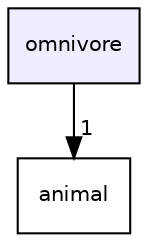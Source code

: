 digraph "omnivore" {
  compound=true
  node [ fontsize="10", fontname="Helvetica"];
  edge [ labelfontsize="10", labelfontname="Helvetica"];
  dir_dc33ffa1f250e288f8e3e4e6b2b0e43f [shape=box, label="omnivore", style="filled", fillcolor="#eeeeff", pencolor="black", URL="dir_dc33ffa1f250e288f8e3e4e6b2b0e43f.html"];
  dir_2d1529303373b6479b40ba3f97bfa6d2 [shape=box label="animal" URL="dir_2d1529303373b6479b40ba3f97bfa6d2.html"];
  dir_dc33ffa1f250e288f8e3e4e6b2b0e43f->dir_2d1529303373b6479b40ba3f97bfa6d2 [headlabel="1", labeldistance=1.5 headhref="dir_000032_000002.html"];
}
